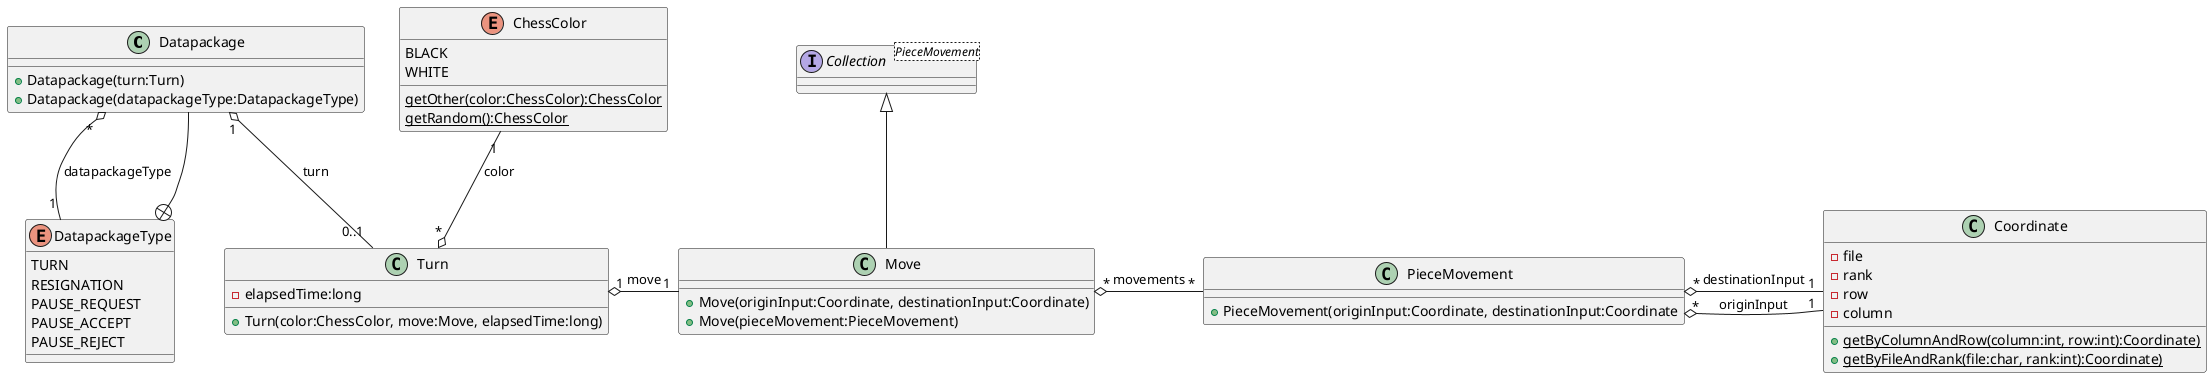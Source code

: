 @startuml

class Datapackage{
+Datapackage(turn:Turn)
+Datapackage(datapackageType:DatapackageType)
}

enum DatapackageType{
        TURN
        RESIGNATION
        PAUSE_REQUEST
        PAUSE_ACCEPT
        PAUSE_REJECT
}


class Turn{
-elapsedTime:long
+Turn(color:ChessColor, move:Move, elapsedTime:long)
}


enum ChessColor{
BLACK
WHITE
{static} getOther(color:ChessColor):ChessColor
{static} getRandom():ChessColor
}

interface Collection<PieceMovement>{

}

class Move{
+Move(originInput:Coordinate, destinationInput:Coordinate)
+Move(pieceMovement:PieceMovement)
}

class PieceMovement{
+PieceMovement(originInput:Coordinate, destinationInput:Coordinate
}



class Coordinate{
-file
-rank
-row
-column
+ {static}getByColumnAndRow(column:int, row:int):Coordinate)
+ {static}getByFileAndRank(file:char, rank:int):Coordinate)
}


Datapackage --+ DatapackageType
DatapackageType "1" --o "*" Datapackage: datapackageType
Datapackage "1" o-- "0..1" Turn: turn
Turn "1" o- "1" Move: move
Collection <|-down- Move
Move "*" o-right- "*" PieceMovement:movements
PieceMovement "*" o-right- "1" Coordinate:originInput
PieceMovement "*" o-right- "1" Coordinate:destinationInput
ChessColor "1" --o "*" Turn: color

@enduml